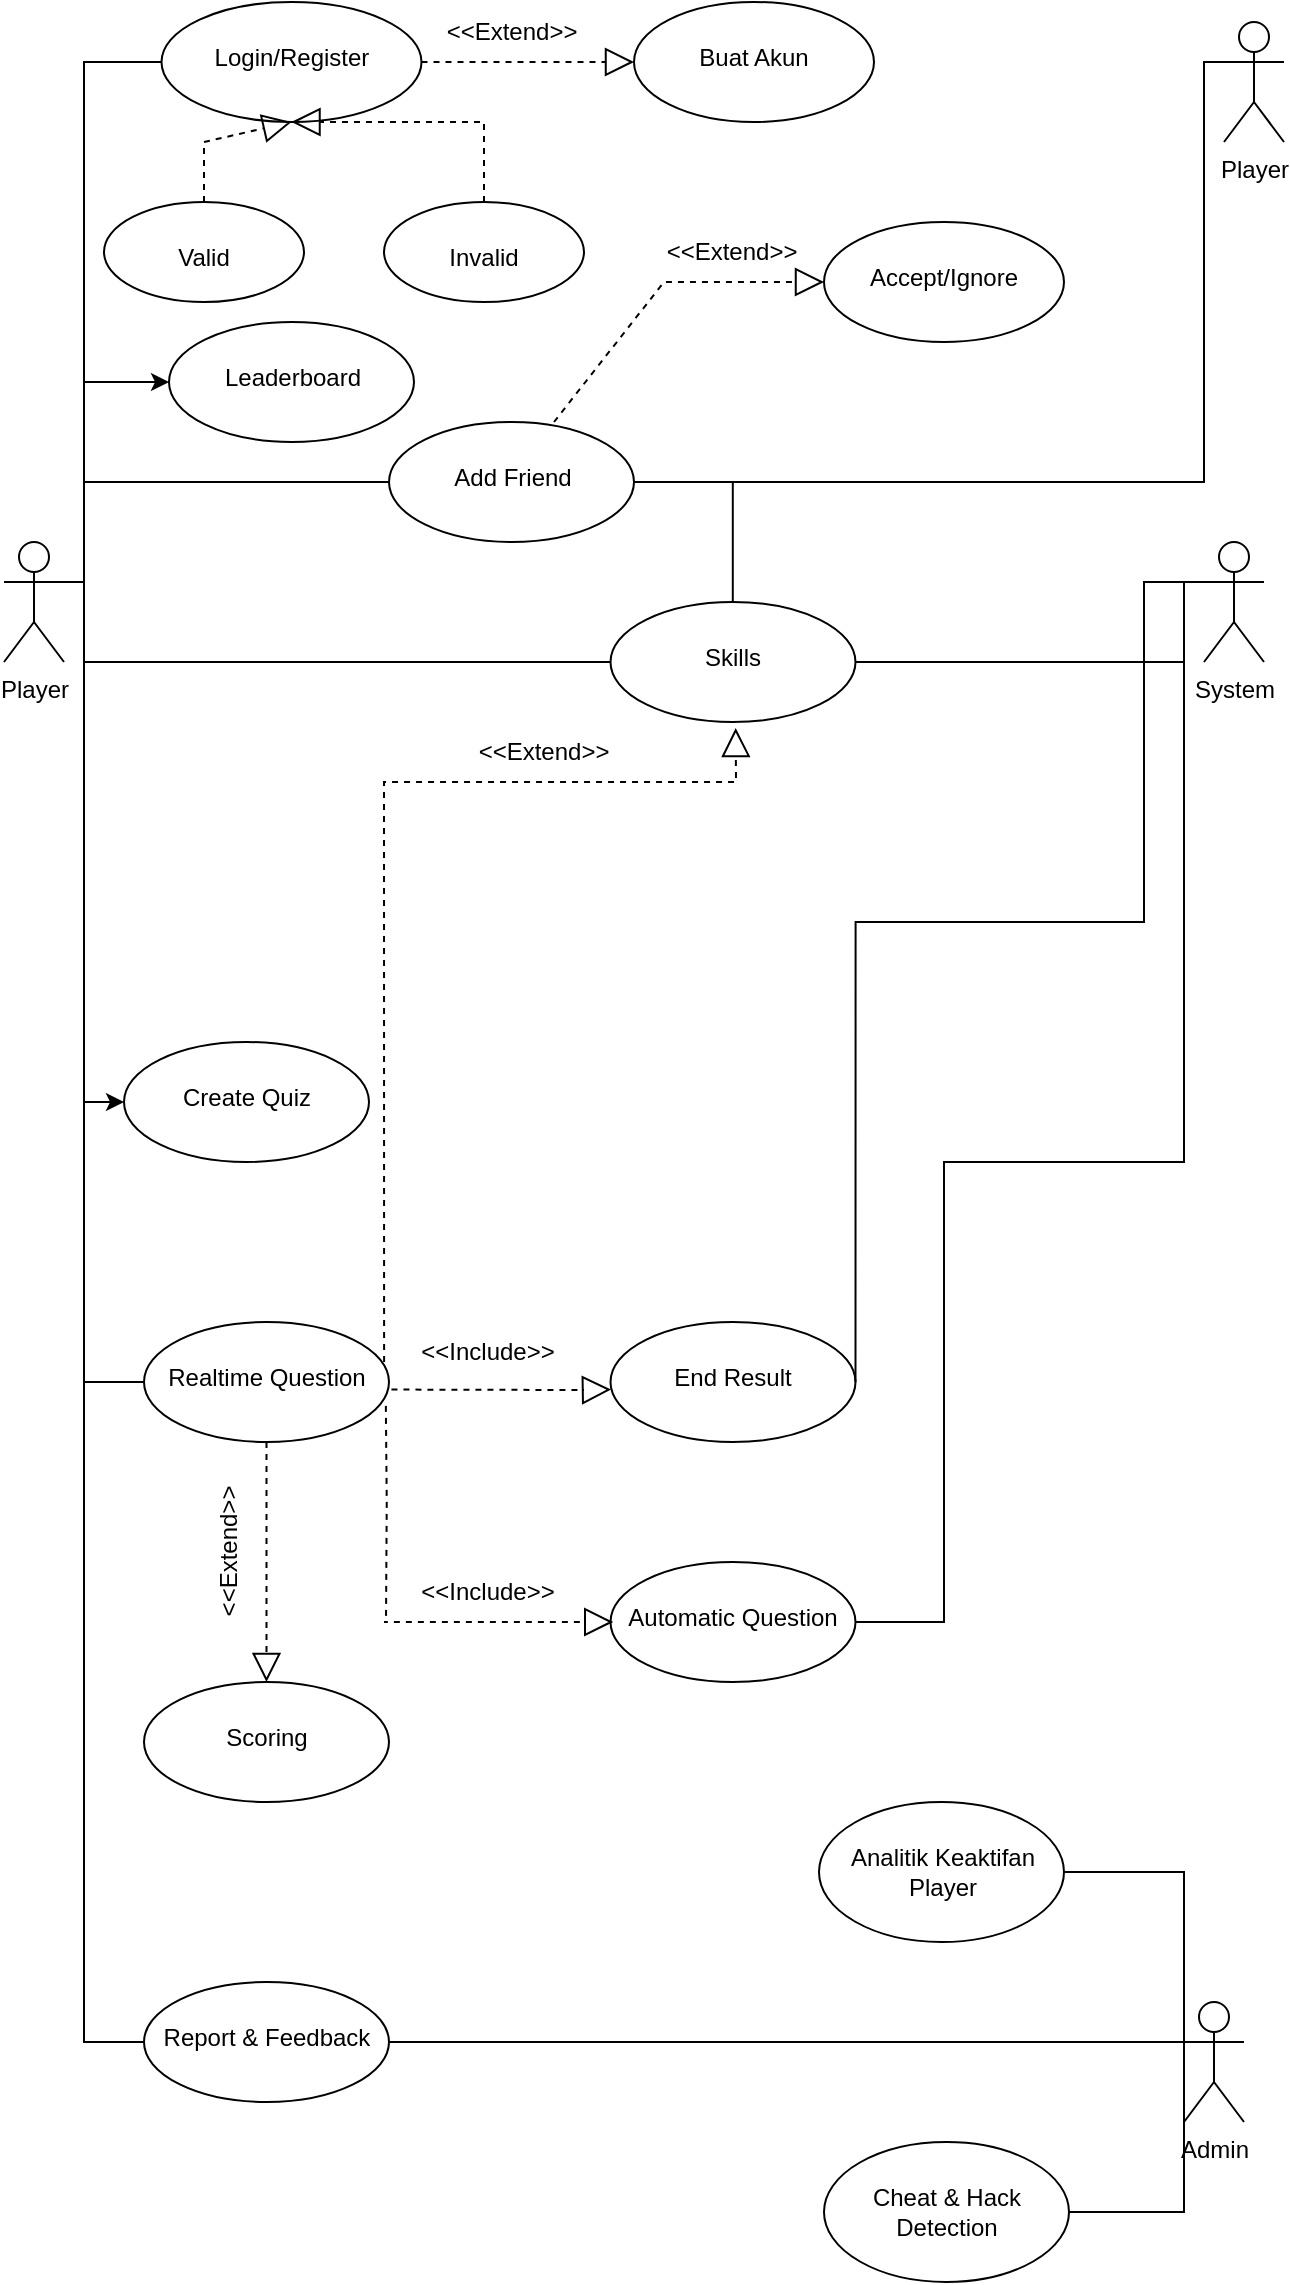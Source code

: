 <mxfile version="22.1.16" type="device">
  <diagram name="Halaman-1" id="ENQcAw2VYZe4xcL02CuU">
    <mxGraphModel dx="2150" dy="1005" grid="1" gridSize="10" guides="1" tooltips="1" connect="1" arrows="1" fold="1" page="1" pageScale="1" pageWidth="827" pageHeight="1169" math="0" shadow="0">
      <root>
        <mxCell id="0" />
        <mxCell id="1" parent="0" />
        <mxCell id="ZLmQ0qfwiStpLwhJ4z02-50" style="edgeStyle=orthogonalEdgeStyle;rounded=0;orthogonalLoop=1;jettySize=auto;html=1;exitX=1;exitY=0.333;exitDx=0;exitDy=0;exitPerimeter=0;entryX=0;entryY=0.5;entryDx=0;entryDy=0;" parent="1" source="ZLmQ0qfwiStpLwhJ4z02-1" target="ZLmQ0qfwiStpLwhJ4z02-48" edge="1">
          <mxGeometry relative="1" as="geometry">
            <Array as="points">
              <mxPoint x="120" y="390" />
              <mxPoint x="120" y="290" />
            </Array>
          </mxGeometry>
        </mxCell>
        <mxCell id="ZLmQ0qfwiStpLwhJ4z02-1" value="Player" style="shape=umlActor;verticalLabelPosition=bottom;verticalAlign=top;html=1;outlineConnect=0;" parent="1" vertex="1">
          <mxGeometry x="80" y="370" width="30" height="60" as="geometry" />
        </mxCell>
        <mxCell id="ZLmQ0qfwiStpLwhJ4z02-5" value="&lt;font style=&quot;font-size: 12px;&quot;&gt;&lt;br&gt;Login/Register&lt;/font&gt;" style="ellipse;whiteSpace=wrap;html=1;verticalAlign=top;align=center;" parent="1" vertex="1">
          <mxGeometry x="158.75" y="100" width="130" height="60" as="geometry" />
        </mxCell>
        <mxCell id="ZLmQ0qfwiStpLwhJ4z02-8" value="&amp;lt;&amp;lt;Extend&amp;gt;&amp;gt;" style="text;html=1;strokeColor=none;fillColor=none;align=center;verticalAlign=middle;whiteSpace=wrap;rounded=0;" parent="1" vertex="1">
          <mxGeometry x="303.75" y="100" width="60" height="30" as="geometry" />
        </mxCell>
        <mxCell id="ZLmQ0qfwiStpLwhJ4z02-9" value="&lt;br&gt;&lt;font style=&quot;font-size: 12px;&quot;&gt;Buat Akun&lt;/font&gt;" style="ellipse;whiteSpace=wrap;html=1;verticalAlign=top;align=center;" parent="1" vertex="1">
          <mxGeometry x="395" y="100" width="120" height="60" as="geometry" />
        </mxCell>
        <mxCell id="ZLmQ0qfwiStpLwhJ4z02-10" value="" style="endArrow=block;dashed=1;endFill=0;endSize=12;html=1;rounded=0;exitX=1;exitY=0.5;exitDx=0;exitDy=0;entryX=0;entryY=0.5;entryDx=0;entryDy=0;" parent="1" source="ZLmQ0qfwiStpLwhJ4z02-5" target="ZLmQ0qfwiStpLwhJ4z02-9" edge="1">
          <mxGeometry width="160" relative="1" as="geometry">
            <mxPoint x="370" y="350" as="sourcePoint" />
            <mxPoint x="530" y="350" as="targetPoint" />
          </mxGeometry>
        </mxCell>
        <mxCell id="ZLmQ0qfwiStpLwhJ4z02-12" value="&lt;br&gt;Valid" style="ellipse;whiteSpace=wrap;html=1;verticalAlign=top;align=center;" parent="1" vertex="1">
          <mxGeometry x="130" y="200" width="100" height="50" as="geometry" />
        </mxCell>
        <mxCell id="ZLmQ0qfwiStpLwhJ4z02-13" value="&lt;br&gt;Invalid" style="ellipse;whiteSpace=wrap;html=1;verticalAlign=top;align=center;" parent="1" vertex="1">
          <mxGeometry x="270" y="200" width="100" height="50" as="geometry" />
        </mxCell>
        <mxCell id="ZLmQ0qfwiStpLwhJ4z02-14" value="" style="endArrow=block;dashed=1;endFill=0;endSize=12;html=1;rounded=0;exitX=0.5;exitY=0;exitDx=0;exitDy=0;entryX=0.5;entryY=1;entryDx=0;entryDy=0;" parent="1" source="ZLmQ0qfwiStpLwhJ4z02-12" target="ZLmQ0qfwiStpLwhJ4z02-5" edge="1">
          <mxGeometry width="160" relative="1" as="geometry">
            <mxPoint x="295" y="140" as="sourcePoint" />
            <mxPoint x="380" y="140" as="targetPoint" />
            <Array as="points">
              <mxPoint x="180" y="170" />
            </Array>
          </mxGeometry>
        </mxCell>
        <mxCell id="ZLmQ0qfwiStpLwhJ4z02-15" value="" style="endArrow=block;dashed=1;endFill=0;endSize=12;html=1;rounded=0;exitX=0.5;exitY=0;exitDx=0;exitDy=0;entryX=0.5;entryY=1;entryDx=0;entryDy=0;" parent="1" source="ZLmQ0qfwiStpLwhJ4z02-13" target="ZLmQ0qfwiStpLwhJ4z02-5" edge="1">
          <mxGeometry width="160" relative="1" as="geometry">
            <mxPoint x="180" y="210" as="sourcePoint" />
            <mxPoint x="218" y="180" as="targetPoint" />
            <Array as="points">
              <mxPoint x="320" y="160" />
            </Array>
          </mxGeometry>
        </mxCell>
        <mxCell id="ZLmQ0qfwiStpLwhJ4z02-16" value="&lt;br&gt;Realtime Question" style="ellipse;whiteSpace=wrap;html=1;verticalAlign=top;" parent="1" vertex="1">
          <mxGeometry x="150" y="760" width="122.5" height="60" as="geometry" />
        </mxCell>
        <mxCell id="ZLmQ0qfwiStpLwhJ4z02-18" value="System" style="shape=umlActor;verticalLabelPosition=bottom;verticalAlign=top;html=1;outlineConnect=0;" parent="1" vertex="1">
          <mxGeometry x="680" y="370" width="30" height="60" as="geometry" />
        </mxCell>
        <mxCell id="ZLmQ0qfwiStpLwhJ4z02-19" value="&lt;br&gt;Automatic Question" style="ellipse;whiteSpace=wrap;html=1;verticalAlign=top;" parent="1" vertex="1">
          <mxGeometry x="383.25" y="880" width="122.5" height="60" as="geometry" />
        </mxCell>
        <mxCell id="ZLmQ0qfwiStpLwhJ4z02-21" value="" style="endArrow=block;dashed=1;endFill=0;endSize=12;html=1;rounded=0;exitX=0.976;exitY=0.699;exitDx=0;exitDy=0;entryX=0;entryY=0.5;entryDx=0;entryDy=0;exitPerimeter=0;" parent="1" edge="1">
          <mxGeometry width="160" relative="1" as="geometry">
            <mxPoint x="270.93" y="801.94" as="sourcePoint" />
            <mxPoint x="384.62" y="910" as="targetPoint" />
            <Array as="points">
              <mxPoint x="271.37" y="850" />
              <mxPoint x="271" y="910" />
              <mxPoint x="270" y="910" />
            </Array>
          </mxGeometry>
        </mxCell>
        <mxCell id="ZLmQ0qfwiStpLwhJ4z02-22" value="&amp;lt;&amp;lt;Include&amp;gt;&amp;gt;" style="text;html=1;strokeColor=none;fillColor=none;align=center;verticalAlign=middle;whiteSpace=wrap;rounded=0;rotation=0;" parent="1" vertex="1">
          <mxGeometry x="292" y="880" width="60" height="30" as="geometry" />
        </mxCell>
        <mxCell id="ZLmQ0qfwiStpLwhJ4z02-23" value="&lt;br&gt;End Result" style="ellipse;whiteSpace=wrap;html=1;verticalAlign=top;" parent="1" vertex="1">
          <mxGeometry x="383.25" y="760" width="122.5" height="60" as="geometry" />
        </mxCell>
        <mxCell id="ZLmQ0qfwiStpLwhJ4z02-24" value="&amp;lt;&amp;lt;Include&amp;gt;&amp;gt;" style="text;html=1;strokeColor=none;fillColor=none;align=center;verticalAlign=middle;whiteSpace=wrap;rounded=0;rotation=0;" parent="1" vertex="1">
          <mxGeometry x="292" y="760" width="60" height="30" as="geometry" />
        </mxCell>
        <mxCell id="ZLmQ0qfwiStpLwhJ4z02-28" value="" style="endArrow=block;dashed=1;endFill=0;endSize=12;html=1;rounded=0;exitX=1.01;exitY=0.563;exitDx=0;exitDy=0;entryX=0.002;entryY=0.563;entryDx=0;entryDy=0;exitPerimeter=0;entryPerimeter=0;" parent="1" source="ZLmQ0qfwiStpLwhJ4z02-16" target="ZLmQ0qfwiStpLwhJ4z02-23" edge="1">
          <mxGeometry width="160" relative="1" as="geometry">
            <mxPoint x="272.5" y="750" as="sourcePoint" />
            <mxPoint x="370.5" y="809" as="targetPoint" />
            <Array as="points">
              <mxPoint x="370" y="794" />
            </Array>
          </mxGeometry>
        </mxCell>
        <mxCell id="ZLmQ0qfwiStpLwhJ4z02-32" value="" style="endArrow=none;html=1;rounded=0;exitX=1;exitY=0.333;exitDx=0;exitDy=0;exitPerimeter=0;edgeStyle=orthogonalEdgeStyle;entryX=0;entryY=0.5;entryDx=0;entryDy=0;" parent="1" source="ZLmQ0qfwiStpLwhJ4z02-1" target="ZLmQ0qfwiStpLwhJ4z02-5" edge="1">
          <mxGeometry width="50" height="50" relative="1" as="geometry">
            <mxPoint x="420" y="250" as="sourcePoint" />
            <mxPoint x="100" y="120" as="targetPoint" />
            <Array as="points">
              <mxPoint x="120" y="390" />
              <mxPoint x="120" y="130" />
            </Array>
          </mxGeometry>
        </mxCell>
        <mxCell id="ZLmQ0qfwiStpLwhJ4z02-33" value="" style="endArrow=none;html=1;rounded=0;exitX=1;exitY=0.333;exitDx=0;exitDy=0;exitPerimeter=0;edgeStyle=orthogonalEdgeStyle;entryX=0;entryY=0.5;entryDx=0;entryDy=0;" parent="1" target="ZLmQ0qfwiStpLwhJ4z02-16" edge="1">
          <mxGeometry width="50" height="50" relative="1" as="geometry">
            <mxPoint x="80" y="390" as="sourcePoint" />
            <mxPoint x="130" y="520" as="targetPoint" />
            <Array as="points">
              <mxPoint x="120" y="390" />
              <mxPoint x="120" y="790" />
            </Array>
          </mxGeometry>
        </mxCell>
        <mxCell id="ZLmQ0qfwiStpLwhJ4z02-34" value="" style="endArrow=none;html=1;rounded=0;edgeStyle=orthogonalEdgeStyle;entryX=1;entryY=0.5;entryDx=0;entryDy=0;exitX=0;exitY=0.333;exitDx=0;exitDy=0;exitPerimeter=0;" parent="1" source="ZLmQ0qfwiStpLwhJ4z02-18" target="ZLmQ0qfwiStpLwhJ4z02-23" edge="1">
          <mxGeometry width="50" height="50" relative="1" as="geometry">
            <mxPoint x="630" y="400" as="sourcePoint" />
            <mxPoint x="550" y="500" as="targetPoint" />
            <Array as="points">
              <mxPoint x="650" y="390" />
              <mxPoint x="650" y="560" />
              <mxPoint x="506" y="560" />
            </Array>
          </mxGeometry>
        </mxCell>
        <mxCell id="ZLmQ0qfwiStpLwhJ4z02-35" value="" style="endArrow=none;html=1;rounded=0;edgeStyle=orthogonalEdgeStyle;entryX=1;entryY=0.5;entryDx=0;entryDy=0;exitX=0;exitY=0.333;exitDx=0;exitDy=0;exitPerimeter=0;" parent="1" source="ZLmQ0qfwiStpLwhJ4z02-18" target="ZLmQ0qfwiStpLwhJ4z02-19" edge="1">
          <mxGeometry width="50" height="50" relative="1" as="geometry">
            <mxPoint x="660" y="430" as="sourcePoint" />
            <mxPoint x="482.5" y="600" as="targetPoint" />
            <Array as="points">
              <mxPoint x="670" y="390" />
              <mxPoint x="670" y="680" />
              <mxPoint x="550" y="680" />
              <mxPoint x="550" y="910" />
            </Array>
          </mxGeometry>
        </mxCell>
        <mxCell id="ZLmQ0qfwiStpLwhJ4z02-36" value="&lt;br&gt;Skills" style="ellipse;whiteSpace=wrap;html=1;verticalAlign=top;" parent="1" vertex="1">
          <mxGeometry x="383.25" y="400" width="122.5" height="60" as="geometry" />
        </mxCell>
        <mxCell id="ZLmQ0qfwiStpLwhJ4z02-37" value="" style="endArrow=block;dashed=1;endFill=0;endSize=12;html=1;rounded=0;exitX=0.98;exitY=0.333;exitDx=0;exitDy=0;entryX=0.511;entryY=1.05;entryDx=0;entryDy=0;exitPerimeter=0;entryPerimeter=0;" parent="1" source="ZLmQ0qfwiStpLwhJ4z02-16" target="ZLmQ0qfwiStpLwhJ4z02-36" edge="1">
          <mxGeometry width="160" relative="1" as="geometry">
            <mxPoint x="272.497" y="568.815" as="sourcePoint" />
            <mxPoint x="401.13" y="460" as="targetPoint" />
            <Array as="points">
              <mxPoint x="270" y="490" />
              <mxPoint x="446" y="490" />
            </Array>
          </mxGeometry>
        </mxCell>
        <mxCell id="ZLmQ0qfwiStpLwhJ4z02-38" value="&amp;lt;&amp;lt;Extend&amp;gt;&amp;gt;" style="text;html=1;strokeColor=none;fillColor=none;align=center;verticalAlign=middle;whiteSpace=wrap;rounded=0;rotation=0;" parent="1" vertex="1">
          <mxGeometry x="320" y="460" width="60" height="30" as="geometry" />
        </mxCell>
        <mxCell id="ZLmQ0qfwiStpLwhJ4z02-39" value="" style="endArrow=none;html=1;rounded=0;exitX=1;exitY=0.333;exitDx=0;exitDy=0;exitPerimeter=0;edgeStyle=orthogonalEdgeStyle;entryX=0;entryY=0.5;entryDx=0;entryDy=0;" parent="1" source="ZLmQ0qfwiStpLwhJ4z02-1" target="ZLmQ0qfwiStpLwhJ4z02-36" edge="1">
          <mxGeometry width="50" height="50" relative="1" as="geometry">
            <mxPoint x="120" y="390" as="sourcePoint" />
            <mxPoint x="170" y="520" as="targetPoint" />
            <Array as="points">
              <mxPoint x="120" y="390" />
              <mxPoint x="120" y="430" />
            </Array>
          </mxGeometry>
        </mxCell>
        <mxCell id="ZLmQ0qfwiStpLwhJ4z02-40" value="Player" style="shape=umlActor;verticalLabelPosition=bottom;verticalAlign=top;html=1;outlineConnect=0;" parent="1" vertex="1">
          <mxGeometry x="690" y="110" width="30" height="60" as="geometry" />
        </mxCell>
        <mxCell id="ZLmQ0qfwiStpLwhJ4z02-42" value="" style="endArrow=none;html=1;rounded=0;exitX=1;exitY=0.333;exitDx=0;exitDy=0;exitPerimeter=0;edgeStyle=orthogonalEdgeStyle;entryX=0;entryY=0.5;entryDx=0;entryDy=0;" parent="1" source="ZLmQ0qfwiStpLwhJ4z02-1" target="ZLmQ0qfwiStpLwhJ4z02-43" edge="1">
          <mxGeometry width="50" height="50" relative="1" as="geometry">
            <mxPoint x="100" y="280" as="sourcePoint" />
            <mxPoint x="170" y="410" as="targetPoint" />
            <Array as="points">
              <mxPoint x="120" y="390" />
              <mxPoint x="120" y="340" />
            </Array>
          </mxGeometry>
        </mxCell>
        <mxCell id="ZLmQ0qfwiStpLwhJ4z02-43" value="&lt;br&gt;Add Friend" style="ellipse;whiteSpace=wrap;html=1;verticalAlign=top;" parent="1" vertex="1">
          <mxGeometry x="272.5" y="310" width="122.5" height="60" as="geometry" />
        </mxCell>
        <mxCell id="ZLmQ0qfwiStpLwhJ4z02-44" value="" style="endArrow=none;html=1;rounded=0;exitX=1;exitY=0.5;exitDx=0;exitDy=0;edgeStyle=orthogonalEdgeStyle;entryX=0;entryY=0.333;entryDx=0;entryDy=0;entryPerimeter=0;" parent="1" source="ZLmQ0qfwiStpLwhJ4z02-43" target="ZLmQ0qfwiStpLwhJ4z02-40" edge="1">
          <mxGeometry width="50" height="50" relative="1" as="geometry">
            <mxPoint x="460" y="400" as="sourcePoint" />
            <mxPoint x="680" y="130" as="targetPoint" />
            <Array as="points">
              <mxPoint x="680" y="340" />
              <mxPoint x="680" y="130" />
            </Array>
          </mxGeometry>
        </mxCell>
        <mxCell id="ZLmQ0qfwiStpLwhJ4z02-45" value="&amp;lt;&amp;lt;Extend&amp;gt;&amp;gt;" style="text;html=1;strokeColor=none;fillColor=none;align=center;verticalAlign=middle;whiteSpace=wrap;rounded=0;rotation=0;" parent="1" vertex="1">
          <mxGeometry x="414" y="210" width="60" height="30" as="geometry" />
        </mxCell>
        <mxCell id="ZLmQ0qfwiStpLwhJ4z02-46" value="&lt;br&gt;Accept/Ignore" style="ellipse;whiteSpace=wrap;html=1;verticalAlign=top;align=center;" parent="1" vertex="1">
          <mxGeometry x="490" y="210" width="120" height="60" as="geometry" />
        </mxCell>
        <mxCell id="ZLmQ0qfwiStpLwhJ4z02-47" value="" style="endArrow=block;dashed=1;endFill=0;endSize=12;html=1;rounded=0;exitX=1;exitY=0.5;exitDx=0;exitDy=0;entryX=0;entryY=0.5;entryDx=0;entryDy=0;" parent="1" target="ZLmQ0qfwiStpLwhJ4z02-46" edge="1">
          <mxGeometry width="160" relative="1" as="geometry">
            <mxPoint x="355" y="310" as="sourcePoint" />
            <mxPoint x="440" y="310" as="targetPoint" />
            <Array as="points">
              <mxPoint x="410" y="240" />
            </Array>
          </mxGeometry>
        </mxCell>
        <mxCell id="ZLmQ0qfwiStpLwhJ4z02-48" value="&lt;br&gt;Leaderboard" style="ellipse;whiteSpace=wrap;html=1;verticalAlign=top;" parent="1" vertex="1">
          <mxGeometry x="162.5" y="260" width="122.5" height="60" as="geometry" />
        </mxCell>
        <mxCell id="ZLmQ0qfwiStpLwhJ4z02-51" value="&lt;br&gt;Scoring" style="ellipse;whiteSpace=wrap;html=1;verticalAlign=top;" parent="1" vertex="1">
          <mxGeometry x="150" y="940" width="122.5" height="60" as="geometry" />
        </mxCell>
        <mxCell id="ZLmQ0qfwiStpLwhJ4z02-52" value="" style="endArrow=block;dashed=1;endFill=0;endSize=12;html=1;rounded=0;exitX=0.5;exitY=1;exitDx=0;exitDy=0;entryX=0.5;entryY=0;entryDx=0;entryDy=0;" parent="1" source="ZLmQ0qfwiStpLwhJ4z02-16" target="ZLmQ0qfwiStpLwhJ4z02-51" edge="1">
          <mxGeometry width="160" relative="1" as="geometry">
            <mxPoint x="194.37" y="780" as="sourcePoint" />
            <mxPoint x="150" y="793.5" as="targetPoint" />
          </mxGeometry>
        </mxCell>
        <mxCell id="ZLmQ0qfwiStpLwhJ4z02-53" value="&amp;lt;&amp;lt;Extend&amp;gt;&amp;gt;" style="text;html=1;strokeColor=none;fillColor=none;align=center;verticalAlign=middle;whiteSpace=wrap;rounded=0;rotation=-90;" parent="1" vertex="1">
          <mxGeometry x="162.5" y="860" width="60" height="30" as="geometry" />
        </mxCell>
        <mxCell id="ZLmQ0qfwiStpLwhJ4z02-54" value="&lt;br&gt;Report &amp;amp; Feedback" style="ellipse;whiteSpace=wrap;html=1;verticalAlign=top;" parent="1" vertex="1">
          <mxGeometry x="150" y="1090" width="122.5" height="60" as="geometry" />
        </mxCell>
        <mxCell id="ZLmQ0qfwiStpLwhJ4z02-55" value="Admin" style="shape=umlActor;verticalLabelPosition=bottom;verticalAlign=top;html=1;outlineConnect=0;" parent="1" vertex="1">
          <mxGeometry x="670" y="1100" width="30" height="60" as="geometry" />
        </mxCell>
        <mxCell id="ZLmQ0qfwiStpLwhJ4z02-57" value="&lt;br&gt;Analitik Keaktifan Player" style="ellipse;whiteSpace=wrap;html=1;verticalAlign=top;" parent="1" vertex="1">
          <mxGeometry x="487.5" y="1000" width="122.5" height="70" as="geometry" />
        </mxCell>
        <mxCell id="ZLmQ0qfwiStpLwhJ4z02-58" value="" style="endArrow=none;html=1;rounded=0;exitX=1;exitY=0.5;exitDx=0;exitDy=0;entryX=0;entryY=0.333;entryDx=0;entryDy=0;entryPerimeter=0;" parent="1" source="ZLmQ0qfwiStpLwhJ4z02-54" target="ZLmQ0qfwiStpLwhJ4z02-55" edge="1">
          <mxGeometry width="50" height="50" relative="1" as="geometry">
            <mxPoint x="395" y="960" as="sourcePoint" />
            <mxPoint x="445" y="910" as="targetPoint" />
          </mxGeometry>
        </mxCell>
        <mxCell id="ZLmQ0qfwiStpLwhJ4z02-59" value="" style="endArrow=none;html=1;rounded=0;exitX=1;exitY=0.5;exitDx=0;exitDy=0;entryX=0;entryY=0.333;entryDx=0;entryDy=0;entryPerimeter=0;" parent="1" source="ZLmQ0qfwiStpLwhJ4z02-57" target="ZLmQ0qfwiStpLwhJ4z02-55" edge="1">
          <mxGeometry width="50" height="50" relative="1" as="geometry">
            <mxPoint x="283" y="970" as="sourcePoint" />
            <mxPoint x="690" y="970" as="targetPoint" />
            <Array as="points">
              <mxPoint x="670" y="1035" />
            </Array>
          </mxGeometry>
        </mxCell>
        <mxCell id="ZLmQ0qfwiStpLwhJ4z02-60" value="&lt;br&gt;Cheat &amp;amp; Hack Detection" style="ellipse;whiteSpace=wrap;html=1;verticalAlign=top;" parent="1" vertex="1">
          <mxGeometry x="490" y="1170" width="122.5" height="70" as="geometry" />
        </mxCell>
        <mxCell id="ZLmQ0qfwiStpLwhJ4z02-61" value="" style="endArrow=none;html=1;rounded=0;exitX=1;exitY=0.5;exitDx=0;exitDy=0;entryX=0;entryY=0.333;entryDx=0;entryDy=0;entryPerimeter=0;" parent="1" source="ZLmQ0qfwiStpLwhJ4z02-60" target="ZLmQ0qfwiStpLwhJ4z02-55" edge="1">
          <mxGeometry width="50" height="50" relative="1" as="geometry">
            <mxPoint x="600.0" y="1175" as="sourcePoint" />
            <mxPoint x="647.5" y="1170" as="targetPoint" />
            <Array as="points">
              <mxPoint x="670" y="1205" />
            </Array>
          </mxGeometry>
        </mxCell>
        <mxCell id="ZLmQ0qfwiStpLwhJ4z02-62" value="" style="endArrow=none;html=1;rounded=0;edgeStyle=orthogonalEdgeStyle;entryX=1;entryY=0.5;entryDx=0;entryDy=0;exitX=0;exitY=0.333;exitDx=0;exitDy=0;exitPerimeter=0;" parent="1" source="ZLmQ0qfwiStpLwhJ4z02-18" target="ZLmQ0qfwiStpLwhJ4z02-36" edge="1">
          <mxGeometry width="50" height="50" relative="1" as="geometry">
            <mxPoint x="690" y="400" as="sourcePoint" />
            <mxPoint x="493" y="530" as="targetPoint" />
            <Array as="points">
              <mxPoint x="670" y="390" />
              <mxPoint x="670" y="430" />
            </Array>
          </mxGeometry>
        </mxCell>
        <mxCell id="wgxxxPwkh_HqVl6-i3Q9-2" value="" style="endArrow=none;html=1;rounded=0;" parent="1" edge="1">
          <mxGeometry width="50" height="50" relative="1" as="geometry">
            <mxPoint x="444.4" y="400" as="sourcePoint" />
            <mxPoint x="444.4" y="340" as="targetPoint" />
            <Array as="points">
              <mxPoint x="444.4" y="380" />
            </Array>
          </mxGeometry>
        </mxCell>
        <mxCell id="b0kStjh81jrXrp7RMdQ6-1" value="" style="endArrow=none;html=1;rounded=0;entryX=0;entryY=0.5;entryDx=0;entryDy=0;" parent="1" target="ZLmQ0qfwiStpLwhJ4z02-54" edge="1">
          <mxGeometry width="50" height="50" relative="1" as="geometry">
            <mxPoint x="120" y="790" as="sourcePoint" />
            <mxPoint x="370" y="1085" as="targetPoint" />
            <Array as="points">
              <mxPoint x="120" y="1120" />
            </Array>
          </mxGeometry>
        </mxCell>
        <mxCell id="-aBnuKhlsk2-igzrjBZU-1" value="&lt;br&gt;Create Quiz" style="ellipse;whiteSpace=wrap;html=1;verticalAlign=top;" vertex="1" parent="1">
          <mxGeometry x="140" y="620" width="122.5" height="60" as="geometry" />
        </mxCell>
        <mxCell id="-aBnuKhlsk2-igzrjBZU-2" value="" style="endArrow=classic;html=1;rounded=0;entryX=0;entryY=0.5;entryDx=0;entryDy=0;" edge="1" parent="1" target="-aBnuKhlsk2-igzrjBZU-1">
          <mxGeometry width="50" height="50" relative="1" as="geometry">
            <mxPoint x="120" y="650" as="sourcePoint" />
            <mxPoint x="210" y="550" as="targetPoint" />
          </mxGeometry>
        </mxCell>
      </root>
    </mxGraphModel>
  </diagram>
</mxfile>
